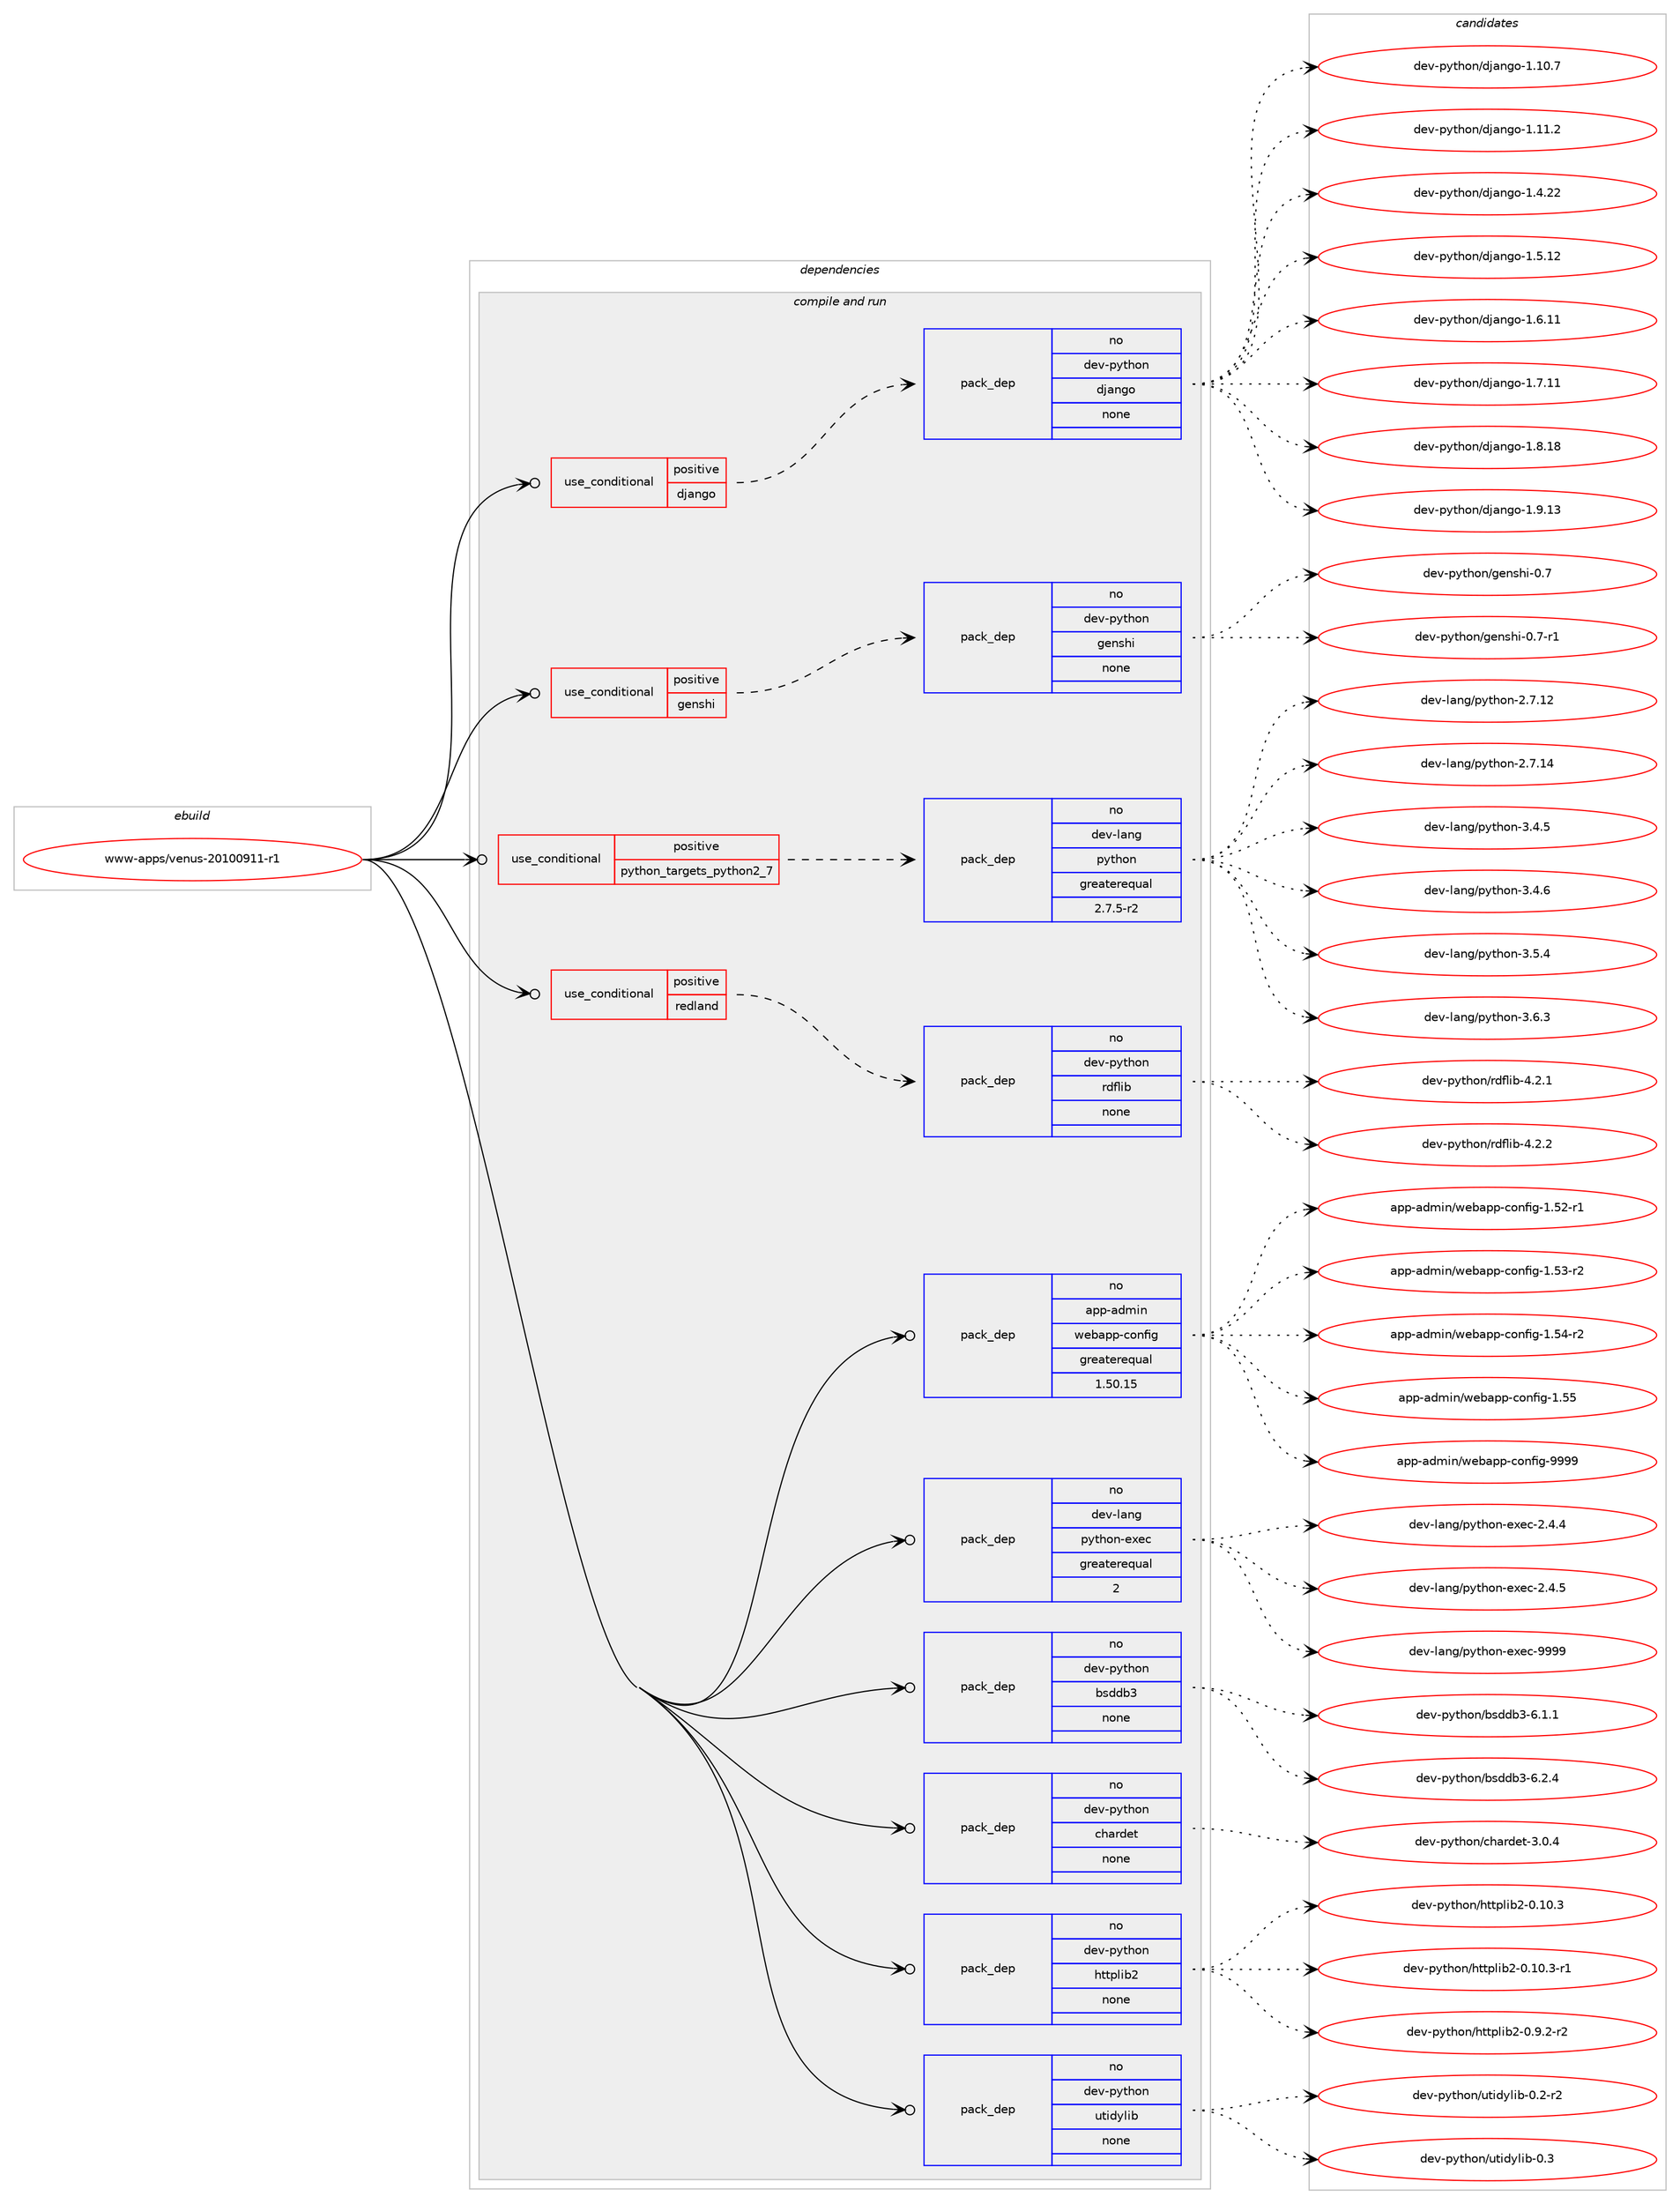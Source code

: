 digraph prolog {

# *************
# Graph options
# *************

newrank=true;
concentrate=true;
compound=true;
graph [rankdir=LR,fontname=Helvetica,fontsize=10,ranksep=1.5];#, ranksep=2.5, nodesep=0.2];
edge  [arrowhead=vee];
node  [fontname=Helvetica,fontsize=10];

# **********
# The ebuild
# **********

subgraph cluster_leftcol {
color=gray;
rank=same;
label=<<i>ebuild</i>>;
id [label="www-apps/venus-20100911-r1", color=red, width=4, href="../www-apps/venus-20100911-r1.svg"];
}

# ****************
# The dependencies
# ****************

subgraph cluster_midcol {
color=gray;
label=<<i>dependencies</i>>;
subgraph cluster_compile {
fillcolor="#eeeeee";
style=filled;
label=<<i>compile</i>>;
}
subgraph cluster_compileandrun {
fillcolor="#eeeeee";
style=filled;
label=<<i>compile and run</i>>;
subgraph cond119753 {
dependency502725 [label=<<TABLE BORDER="0" CELLBORDER="1" CELLSPACING="0" CELLPADDING="4"><TR><TD ROWSPAN="3" CELLPADDING="10">use_conditional</TD></TR><TR><TD>positive</TD></TR><TR><TD>django</TD></TR></TABLE>>, shape=none, color=red];
subgraph pack373777 {
dependency502726 [label=<<TABLE BORDER="0" CELLBORDER="1" CELLSPACING="0" CELLPADDING="4" WIDTH="220"><TR><TD ROWSPAN="6" CELLPADDING="30">pack_dep</TD></TR><TR><TD WIDTH="110">no</TD></TR><TR><TD>dev-python</TD></TR><TR><TD>django</TD></TR><TR><TD>none</TD></TR><TR><TD></TD></TR></TABLE>>, shape=none, color=blue];
}
dependency502725:e -> dependency502726:w [weight=20,style="dashed",arrowhead="vee"];
}
id:e -> dependency502725:w [weight=20,style="solid",arrowhead="odotvee"];
subgraph cond119754 {
dependency502727 [label=<<TABLE BORDER="0" CELLBORDER="1" CELLSPACING="0" CELLPADDING="4"><TR><TD ROWSPAN="3" CELLPADDING="10">use_conditional</TD></TR><TR><TD>positive</TD></TR><TR><TD>genshi</TD></TR></TABLE>>, shape=none, color=red];
subgraph pack373778 {
dependency502728 [label=<<TABLE BORDER="0" CELLBORDER="1" CELLSPACING="0" CELLPADDING="4" WIDTH="220"><TR><TD ROWSPAN="6" CELLPADDING="30">pack_dep</TD></TR><TR><TD WIDTH="110">no</TD></TR><TR><TD>dev-python</TD></TR><TR><TD>genshi</TD></TR><TR><TD>none</TD></TR><TR><TD></TD></TR></TABLE>>, shape=none, color=blue];
}
dependency502727:e -> dependency502728:w [weight=20,style="dashed",arrowhead="vee"];
}
id:e -> dependency502727:w [weight=20,style="solid",arrowhead="odotvee"];
subgraph cond119755 {
dependency502729 [label=<<TABLE BORDER="0" CELLBORDER="1" CELLSPACING="0" CELLPADDING="4"><TR><TD ROWSPAN="3" CELLPADDING="10">use_conditional</TD></TR><TR><TD>positive</TD></TR><TR><TD>python_targets_python2_7</TD></TR></TABLE>>, shape=none, color=red];
subgraph pack373779 {
dependency502730 [label=<<TABLE BORDER="0" CELLBORDER="1" CELLSPACING="0" CELLPADDING="4" WIDTH="220"><TR><TD ROWSPAN="6" CELLPADDING="30">pack_dep</TD></TR><TR><TD WIDTH="110">no</TD></TR><TR><TD>dev-lang</TD></TR><TR><TD>python</TD></TR><TR><TD>greaterequal</TD></TR><TR><TD>2.7.5-r2</TD></TR></TABLE>>, shape=none, color=blue];
}
dependency502729:e -> dependency502730:w [weight=20,style="dashed",arrowhead="vee"];
}
id:e -> dependency502729:w [weight=20,style="solid",arrowhead="odotvee"];
subgraph cond119756 {
dependency502731 [label=<<TABLE BORDER="0" CELLBORDER="1" CELLSPACING="0" CELLPADDING="4"><TR><TD ROWSPAN="3" CELLPADDING="10">use_conditional</TD></TR><TR><TD>positive</TD></TR><TR><TD>redland</TD></TR></TABLE>>, shape=none, color=red];
subgraph pack373780 {
dependency502732 [label=<<TABLE BORDER="0" CELLBORDER="1" CELLSPACING="0" CELLPADDING="4" WIDTH="220"><TR><TD ROWSPAN="6" CELLPADDING="30">pack_dep</TD></TR><TR><TD WIDTH="110">no</TD></TR><TR><TD>dev-python</TD></TR><TR><TD>rdflib</TD></TR><TR><TD>none</TD></TR><TR><TD></TD></TR></TABLE>>, shape=none, color=blue];
}
dependency502731:e -> dependency502732:w [weight=20,style="dashed",arrowhead="vee"];
}
id:e -> dependency502731:w [weight=20,style="solid",arrowhead="odotvee"];
subgraph pack373781 {
dependency502733 [label=<<TABLE BORDER="0" CELLBORDER="1" CELLSPACING="0" CELLPADDING="4" WIDTH="220"><TR><TD ROWSPAN="6" CELLPADDING="30">pack_dep</TD></TR><TR><TD WIDTH="110">no</TD></TR><TR><TD>app-admin</TD></TR><TR><TD>webapp-config</TD></TR><TR><TD>greaterequal</TD></TR><TR><TD>1.50.15</TD></TR></TABLE>>, shape=none, color=blue];
}
id:e -> dependency502733:w [weight=20,style="solid",arrowhead="odotvee"];
subgraph pack373782 {
dependency502734 [label=<<TABLE BORDER="0" CELLBORDER="1" CELLSPACING="0" CELLPADDING="4" WIDTH="220"><TR><TD ROWSPAN="6" CELLPADDING="30">pack_dep</TD></TR><TR><TD WIDTH="110">no</TD></TR><TR><TD>dev-lang</TD></TR><TR><TD>python-exec</TD></TR><TR><TD>greaterequal</TD></TR><TR><TD>2</TD></TR></TABLE>>, shape=none, color=blue];
}
id:e -> dependency502734:w [weight=20,style="solid",arrowhead="odotvee"];
subgraph pack373783 {
dependency502735 [label=<<TABLE BORDER="0" CELLBORDER="1" CELLSPACING="0" CELLPADDING="4" WIDTH="220"><TR><TD ROWSPAN="6" CELLPADDING="30">pack_dep</TD></TR><TR><TD WIDTH="110">no</TD></TR><TR><TD>dev-python</TD></TR><TR><TD>bsddb3</TD></TR><TR><TD>none</TD></TR><TR><TD></TD></TR></TABLE>>, shape=none, color=blue];
}
id:e -> dependency502735:w [weight=20,style="solid",arrowhead="odotvee"];
subgraph pack373784 {
dependency502736 [label=<<TABLE BORDER="0" CELLBORDER="1" CELLSPACING="0" CELLPADDING="4" WIDTH="220"><TR><TD ROWSPAN="6" CELLPADDING="30">pack_dep</TD></TR><TR><TD WIDTH="110">no</TD></TR><TR><TD>dev-python</TD></TR><TR><TD>chardet</TD></TR><TR><TD>none</TD></TR><TR><TD></TD></TR></TABLE>>, shape=none, color=blue];
}
id:e -> dependency502736:w [weight=20,style="solid",arrowhead="odotvee"];
subgraph pack373785 {
dependency502737 [label=<<TABLE BORDER="0" CELLBORDER="1" CELLSPACING="0" CELLPADDING="4" WIDTH="220"><TR><TD ROWSPAN="6" CELLPADDING="30">pack_dep</TD></TR><TR><TD WIDTH="110">no</TD></TR><TR><TD>dev-python</TD></TR><TR><TD>httplib2</TD></TR><TR><TD>none</TD></TR><TR><TD></TD></TR></TABLE>>, shape=none, color=blue];
}
id:e -> dependency502737:w [weight=20,style="solid",arrowhead="odotvee"];
subgraph pack373786 {
dependency502738 [label=<<TABLE BORDER="0" CELLBORDER="1" CELLSPACING="0" CELLPADDING="4" WIDTH="220"><TR><TD ROWSPAN="6" CELLPADDING="30">pack_dep</TD></TR><TR><TD WIDTH="110">no</TD></TR><TR><TD>dev-python</TD></TR><TR><TD>utidylib</TD></TR><TR><TD>none</TD></TR><TR><TD></TD></TR></TABLE>>, shape=none, color=blue];
}
id:e -> dependency502738:w [weight=20,style="solid",arrowhead="odotvee"];
}
subgraph cluster_run {
fillcolor="#eeeeee";
style=filled;
label=<<i>run</i>>;
}
}

# **************
# The candidates
# **************

subgraph cluster_choices {
rank=same;
color=gray;
label=<<i>candidates</i>>;

subgraph choice373777 {
color=black;
nodesep=1;
choice10010111845112121116104111110471001069711010311145494649484655 [label="dev-python/django-1.10.7", color=red, width=4,href="../dev-python/django-1.10.7.svg"];
choice10010111845112121116104111110471001069711010311145494649494650 [label="dev-python/django-1.11.2", color=red, width=4,href="../dev-python/django-1.11.2.svg"];
choice10010111845112121116104111110471001069711010311145494652465050 [label="dev-python/django-1.4.22", color=red, width=4,href="../dev-python/django-1.4.22.svg"];
choice10010111845112121116104111110471001069711010311145494653464950 [label="dev-python/django-1.5.12", color=red, width=4,href="../dev-python/django-1.5.12.svg"];
choice10010111845112121116104111110471001069711010311145494654464949 [label="dev-python/django-1.6.11", color=red, width=4,href="../dev-python/django-1.6.11.svg"];
choice10010111845112121116104111110471001069711010311145494655464949 [label="dev-python/django-1.7.11", color=red, width=4,href="../dev-python/django-1.7.11.svg"];
choice10010111845112121116104111110471001069711010311145494656464956 [label="dev-python/django-1.8.18", color=red, width=4,href="../dev-python/django-1.8.18.svg"];
choice10010111845112121116104111110471001069711010311145494657464951 [label="dev-python/django-1.9.13", color=red, width=4,href="../dev-python/django-1.9.13.svg"];
dependency502726:e -> choice10010111845112121116104111110471001069711010311145494649484655:w [style=dotted,weight="100"];
dependency502726:e -> choice10010111845112121116104111110471001069711010311145494649494650:w [style=dotted,weight="100"];
dependency502726:e -> choice10010111845112121116104111110471001069711010311145494652465050:w [style=dotted,weight="100"];
dependency502726:e -> choice10010111845112121116104111110471001069711010311145494653464950:w [style=dotted,weight="100"];
dependency502726:e -> choice10010111845112121116104111110471001069711010311145494654464949:w [style=dotted,weight="100"];
dependency502726:e -> choice10010111845112121116104111110471001069711010311145494655464949:w [style=dotted,weight="100"];
dependency502726:e -> choice10010111845112121116104111110471001069711010311145494656464956:w [style=dotted,weight="100"];
dependency502726:e -> choice10010111845112121116104111110471001069711010311145494657464951:w [style=dotted,weight="100"];
}
subgraph choice373778 {
color=black;
nodesep=1;
choice100101118451121211161041111104710310111011510410545484655 [label="dev-python/genshi-0.7", color=red, width=4,href="../dev-python/genshi-0.7.svg"];
choice1001011184511212111610411111047103101110115104105454846554511449 [label="dev-python/genshi-0.7-r1", color=red, width=4,href="../dev-python/genshi-0.7-r1.svg"];
dependency502728:e -> choice100101118451121211161041111104710310111011510410545484655:w [style=dotted,weight="100"];
dependency502728:e -> choice1001011184511212111610411111047103101110115104105454846554511449:w [style=dotted,weight="100"];
}
subgraph choice373779 {
color=black;
nodesep=1;
choice10010111845108971101034711212111610411111045504655464950 [label="dev-lang/python-2.7.12", color=red, width=4,href="../dev-lang/python-2.7.12.svg"];
choice10010111845108971101034711212111610411111045504655464952 [label="dev-lang/python-2.7.14", color=red, width=4,href="../dev-lang/python-2.7.14.svg"];
choice100101118451089711010347112121116104111110455146524653 [label="dev-lang/python-3.4.5", color=red, width=4,href="../dev-lang/python-3.4.5.svg"];
choice100101118451089711010347112121116104111110455146524654 [label="dev-lang/python-3.4.6", color=red, width=4,href="../dev-lang/python-3.4.6.svg"];
choice100101118451089711010347112121116104111110455146534652 [label="dev-lang/python-3.5.4", color=red, width=4,href="../dev-lang/python-3.5.4.svg"];
choice100101118451089711010347112121116104111110455146544651 [label="dev-lang/python-3.6.3", color=red, width=4,href="../dev-lang/python-3.6.3.svg"];
dependency502730:e -> choice10010111845108971101034711212111610411111045504655464950:w [style=dotted,weight="100"];
dependency502730:e -> choice10010111845108971101034711212111610411111045504655464952:w [style=dotted,weight="100"];
dependency502730:e -> choice100101118451089711010347112121116104111110455146524653:w [style=dotted,weight="100"];
dependency502730:e -> choice100101118451089711010347112121116104111110455146524654:w [style=dotted,weight="100"];
dependency502730:e -> choice100101118451089711010347112121116104111110455146534652:w [style=dotted,weight="100"];
dependency502730:e -> choice100101118451089711010347112121116104111110455146544651:w [style=dotted,weight="100"];
}
subgraph choice373780 {
color=black;
nodesep=1;
choice100101118451121211161041111104711410010210810598455246504649 [label="dev-python/rdflib-4.2.1", color=red, width=4,href="../dev-python/rdflib-4.2.1.svg"];
choice100101118451121211161041111104711410010210810598455246504650 [label="dev-python/rdflib-4.2.2", color=red, width=4,href="../dev-python/rdflib-4.2.2.svg"];
dependency502732:e -> choice100101118451121211161041111104711410010210810598455246504649:w [style=dotted,weight="100"];
dependency502732:e -> choice100101118451121211161041111104711410010210810598455246504650:w [style=dotted,weight="100"];
}
subgraph choice373781 {
color=black;
nodesep=1;
choice971121124597100109105110471191019897112112459911111010210510345494653504511449 [label="app-admin/webapp-config-1.52-r1", color=red, width=4,href="../app-admin/webapp-config-1.52-r1.svg"];
choice971121124597100109105110471191019897112112459911111010210510345494653514511450 [label="app-admin/webapp-config-1.53-r2", color=red, width=4,href="../app-admin/webapp-config-1.53-r2.svg"];
choice971121124597100109105110471191019897112112459911111010210510345494653524511450 [label="app-admin/webapp-config-1.54-r2", color=red, width=4,href="../app-admin/webapp-config-1.54-r2.svg"];
choice97112112459710010910511047119101989711211245991111101021051034549465353 [label="app-admin/webapp-config-1.55", color=red, width=4,href="../app-admin/webapp-config-1.55.svg"];
choice97112112459710010910511047119101989711211245991111101021051034557575757 [label="app-admin/webapp-config-9999", color=red, width=4,href="../app-admin/webapp-config-9999.svg"];
dependency502733:e -> choice971121124597100109105110471191019897112112459911111010210510345494653504511449:w [style=dotted,weight="100"];
dependency502733:e -> choice971121124597100109105110471191019897112112459911111010210510345494653514511450:w [style=dotted,weight="100"];
dependency502733:e -> choice971121124597100109105110471191019897112112459911111010210510345494653524511450:w [style=dotted,weight="100"];
dependency502733:e -> choice97112112459710010910511047119101989711211245991111101021051034549465353:w [style=dotted,weight="100"];
dependency502733:e -> choice97112112459710010910511047119101989711211245991111101021051034557575757:w [style=dotted,weight="100"];
}
subgraph choice373782 {
color=black;
nodesep=1;
choice1001011184510897110103471121211161041111104510112010199455046524652 [label="dev-lang/python-exec-2.4.4", color=red, width=4,href="../dev-lang/python-exec-2.4.4.svg"];
choice1001011184510897110103471121211161041111104510112010199455046524653 [label="dev-lang/python-exec-2.4.5", color=red, width=4,href="../dev-lang/python-exec-2.4.5.svg"];
choice10010111845108971101034711212111610411111045101120101994557575757 [label="dev-lang/python-exec-9999", color=red, width=4,href="../dev-lang/python-exec-9999.svg"];
dependency502734:e -> choice1001011184510897110103471121211161041111104510112010199455046524652:w [style=dotted,weight="100"];
dependency502734:e -> choice1001011184510897110103471121211161041111104510112010199455046524653:w [style=dotted,weight="100"];
dependency502734:e -> choice10010111845108971101034711212111610411111045101120101994557575757:w [style=dotted,weight="100"];
}
subgraph choice373783 {
color=black;
nodesep=1;
choice1001011184511212111610411111047981151001009851455446494649 [label="dev-python/bsddb3-6.1.1", color=red, width=4,href="../dev-python/bsddb3-6.1.1.svg"];
choice1001011184511212111610411111047981151001009851455446504652 [label="dev-python/bsddb3-6.2.4", color=red, width=4,href="../dev-python/bsddb3-6.2.4.svg"];
dependency502735:e -> choice1001011184511212111610411111047981151001009851455446494649:w [style=dotted,weight="100"];
dependency502735:e -> choice1001011184511212111610411111047981151001009851455446504652:w [style=dotted,weight="100"];
}
subgraph choice373784 {
color=black;
nodesep=1;
choice10010111845112121116104111110479910497114100101116455146484652 [label="dev-python/chardet-3.0.4", color=red, width=4,href="../dev-python/chardet-3.0.4.svg"];
dependency502736:e -> choice10010111845112121116104111110479910497114100101116455146484652:w [style=dotted,weight="100"];
}
subgraph choice373785 {
color=black;
nodesep=1;
choice1001011184511212111610411111047104116116112108105985045484649484651 [label="dev-python/httplib2-0.10.3", color=red, width=4,href="../dev-python/httplib2-0.10.3.svg"];
choice10010111845112121116104111110471041161161121081059850454846494846514511449 [label="dev-python/httplib2-0.10.3-r1", color=red, width=4,href="../dev-python/httplib2-0.10.3-r1.svg"];
choice100101118451121211161041111104710411611611210810598504548465746504511450 [label="dev-python/httplib2-0.9.2-r2", color=red, width=4,href="../dev-python/httplib2-0.9.2-r2.svg"];
dependency502737:e -> choice1001011184511212111610411111047104116116112108105985045484649484651:w [style=dotted,weight="100"];
dependency502737:e -> choice10010111845112121116104111110471041161161121081059850454846494846514511449:w [style=dotted,weight="100"];
dependency502737:e -> choice100101118451121211161041111104710411611611210810598504548465746504511450:w [style=dotted,weight="100"];
}
subgraph choice373786 {
color=black;
nodesep=1;
choice100101118451121211161041111104711711610510012110810598454846504511450 [label="dev-python/utidylib-0.2-r2", color=red, width=4,href="../dev-python/utidylib-0.2-r2.svg"];
choice10010111845112121116104111110471171161051001211081059845484651 [label="dev-python/utidylib-0.3", color=red, width=4,href="../dev-python/utidylib-0.3.svg"];
dependency502738:e -> choice100101118451121211161041111104711711610510012110810598454846504511450:w [style=dotted,weight="100"];
dependency502738:e -> choice10010111845112121116104111110471171161051001211081059845484651:w [style=dotted,weight="100"];
}
}

}
